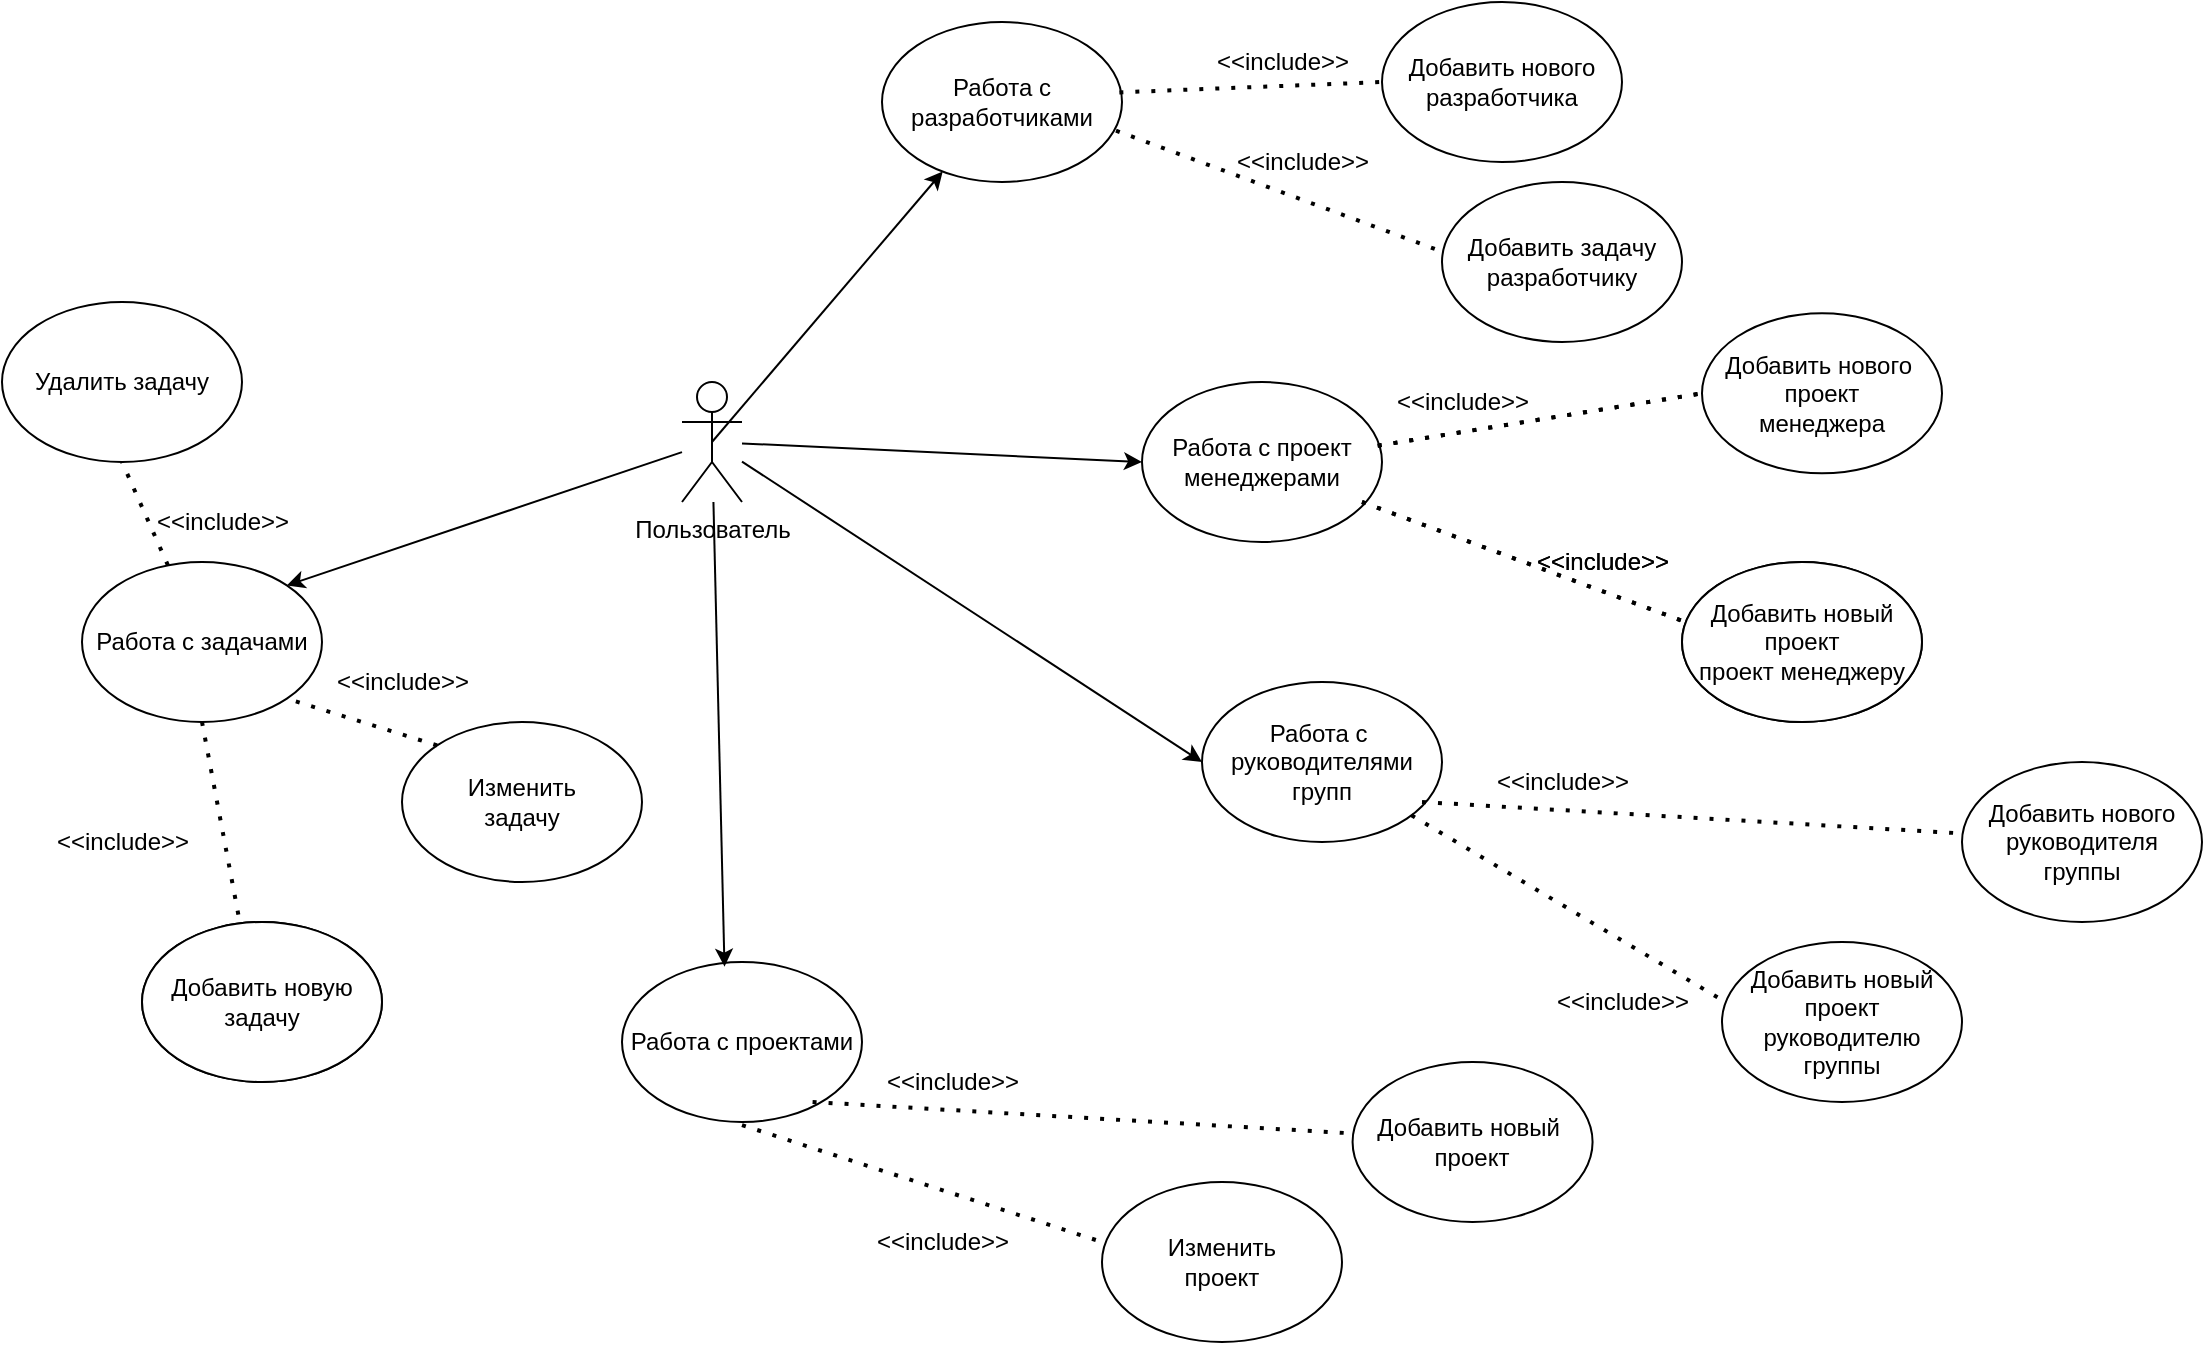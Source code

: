 <mxfile version="14.1.1" type="github">
  <diagram id="XqaNvyUKEv5docIyUBiS" name="Page-1">
    <mxGraphModel dx="1437" dy="708" grid="1" gridSize="10" guides="1" tooltips="1" connect="1" arrows="1" fold="1" page="1" pageScale="1" pageWidth="583" pageHeight="827" math="0" shadow="0">
      <root>
        <mxCell id="0" />
        <mxCell id="1" parent="0" />
        <mxCell id="N8DjDQneVz0grsx3BjkP-1" value="Пользователь" style="shape=umlActor;verticalLabelPosition=bottom;verticalAlign=top;html=1;outlineConnect=0;" vertex="1" parent="1">
          <mxGeometry x="400" y="190" width="30" height="60" as="geometry" />
        </mxCell>
        <mxCell id="N8DjDQneVz0grsx3BjkP-6" value="Работа с разработчиками" style="ellipse;whiteSpace=wrap;html=1;" vertex="1" parent="1">
          <mxGeometry x="500" y="10" width="120" height="80" as="geometry" />
        </mxCell>
        <mxCell id="N8DjDQneVz0grsx3BjkP-7" value="Работа с проект&lt;br&gt;менеджерами" style="ellipse;whiteSpace=wrap;html=1;" vertex="1" parent="1">
          <mxGeometry x="630" y="190" width="120" height="80" as="geometry" />
        </mxCell>
        <mxCell id="N8DjDQneVz0grsx3BjkP-8" value="Работа с&amp;nbsp;&lt;br&gt;руководителями&lt;br&gt;групп" style="ellipse;whiteSpace=wrap;html=1;" vertex="1" parent="1">
          <mxGeometry x="660" y="340" width="120" height="80" as="geometry" />
        </mxCell>
        <mxCell id="N8DjDQneVz0grsx3BjkP-9" value="Работа с задачами" style="ellipse;whiteSpace=wrap;html=1;" vertex="1" parent="1">
          <mxGeometry x="100" y="280" width="120" height="80" as="geometry" />
        </mxCell>
        <mxCell id="N8DjDQneVz0grsx3BjkP-10" value="Работа с проектами" style="ellipse;whiteSpace=wrap;html=1;" vertex="1" parent="1">
          <mxGeometry x="370" y="480" width="120" height="80" as="geometry" />
        </mxCell>
        <mxCell id="N8DjDQneVz0grsx3BjkP-11" value="" style="endArrow=classic;html=1;exitX=0.5;exitY=0.5;exitDx=0;exitDy=0;exitPerimeter=0;" edge="1" parent="1" source="N8DjDQneVz0grsx3BjkP-1" target="N8DjDQneVz0grsx3BjkP-6">
          <mxGeometry width="50" height="50" relative="1" as="geometry">
            <mxPoint x="560" y="190" as="sourcePoint" />
            <mxPoint x="610" y="140" as="targetPoint" />
          </mxGeometry>
        </mxCell>
        <mxCell id="N8DjDQneVz0grsx3BjkP-12" value="Добавить нового разработчика" style="ellipse;whiteSpace=wrap;html=1;" vertex="1" parent="1">
          <mxGeometry x="750" width="120" height="80" as="geometry" />
        </mxCell>
        <mxCell id="N8DjDQneVz0grsx3BjkP-13" value="Добавить задачу&lt;br&gt;разработчику" style="ellipse;whiteSpace=wrap;html=1;" vertex="1" parent="1">
          <mxGeometry x="780" y="90" width="120" height="80" as="geometry" />
        </mxCell>
        <mxCell id="N8DjDQneVz0grsx3BjkP-14" value="" style="endArrow=none;dashed=1;html=1;dashPattern=1 3;strokeWidth=2;entryX=0;entryY=0.5;entryDx=0;entryDy=0;exitX=0.989;exitY=0.44;exitDx=0;exitDy=0;exitPerimeter=0;" edge="1" parent="1" source="N8DjDQneVz0grsx3BjkP-6" target="N8DjDQneVz0grsx3BjkP-12">
          <mxGeometry width="50" height="50" relative="1" as="geometry">
            <mxPoint x="560" y="170" as="sourcePoint" />
            <mxPoint x="610" y="120" as="targetPoint" />
          </mxGeometry>
        </mxCell>
        <mxCell id="N8DjDQneVz0grsx3BjkP-15" value="" style="endArrow=none;dashed=1;html=1;dashPattern=1 3;strokeWidth=2;entryX=-0.011;entryY=0.429;entryDx=0;entryDy=0;exitX=0.975;exitY=0.679;exitDx=0;exitDy=0;exitPerimeter=0;entryPerimeter=0;" edge="1" parent="1" source="N8DjDQneVz0grsx3BjkP-6" target="N8DjDQneVz0grsx3BjkP-13">
          <mxGeometry width="50" height="50" relative="1" as="geometry">
            <mxPoint x="698.68" y="95.2" as="sourcePoint" />
            <mxPoint x="760.0" y="50" as="targetPoint" />
          </mxGeometry>
        </mxCell>
        <mxCell id="N8DjDQneVz0grsx3BjkP-18" value="&amp;lt;&amp;lt;include&amp;gt;&amp;gt;" style="text;html=1;align=center;verticalAlign=middle;resizable=0;points=[];autosize=1;" vertex="1" parent="1">
          <mxGeometry x="660" y="20" width="80" height="20" as="geometry" />
        </mxCell>
        <mxCell id="N8DjDQneVz0grsx3BjkP-19" value="&amp;lt;&amp;lt;include&amp;gt;&amp;gt;" style="text;html=1;align=center;verticalAlign=middle;resizable=0;points=[];autosize=1;" vertex="1" parent="1">
          <mxGeometry x="670" y="70" width="80" height="20" as="geometry" />
        </mxCell>
        <mxCell id="N8DjDQneVz0grsx3BjkP-20" value="" style="endArrow=classic;html=1;entryX=0;entryY=0.5;entryDx=0;entryDy=0;" edge="1" parent="1" source="N8DjDQneVz0grsx3BjkP-1" target="N8DjDQneVz0grsx3BjkP-7">
          <mxGeometry width="50" height="50" relative="1" as="geometry">
            <mxPoint x="620" y="180" as="sourcePoint" />
            <mxPoint x="670" y="130" as="targetPoint" />
          </mxGeometry>
        </mxCell>
        <mxCell id="N8DjDQneVz0grsx3BjkP-21" value="Добавить нового&amp;nbsp;&lt;br&gt;проект&lt;br&gt;менеджера" style="ellipse;whiteSpace=wrap;html=1;" vertex="1" parent="1">
          <mxGeometry x="910" y="155.68" width="120" height="80" as="geometry" />
        </mxCell>
        <mxCell id="N8DjDQneVz0grsx3BjkP-22" value="Добавить новый&lt;br&gt;проект&lt;br&gt;проект менеджеру" style="ellipse;whiteSpace=wrap;html=1;" vertex="1" parent="1">
          <mxGeometry x="900" y="280" width="120" height="80" as="geometry" />
        </mxCell>
        <mxCell id="N8DjDQneVz0grsx3BjkP-23" value="" style="endArrow=none;dashed=1;html=1;dashPattern=1 3;strokeWidth=2;entryX=-0.011;entryY=0.429;entryDx=0;entryDy=0;exitX=0.975;exitY=0.679;exitDx=0;exitDy=0;exitPerimeter=0;entryPerimeter=0;" edge="1" parent="1">
          <mxGeometry width="50" height="50" relative="1" as="geometry">
            <mxPoint x="740" y="250.0" as="sourcePoint" />
            <mxPoint x="901.68" y="310.0" as="targetPoint" />
          </mxGeometry>
        </mxCell>
        <mxCell id="N8DjDQneVz0grsx3BjkP-24" value="&amp;lt;&amp;lt;include&amp;gt;&amp;gt;" style="text;html=1;align=center;verticalAlign=middle;resizable=0;points=[];autosize=1;" vertex="1" parent="1">
          <mxGeometry x="820" y="270" width="80" height="20" as="geometry" />
        </mxCell>
        <mxCell id="N8DjDQneVz0grsx3BjkP-27" value="" style="endArrow=none;dashed=1;html=1;dashPattern=1 3;strokeWidth=2;entryX=0;entryY=0.5;entryDx=0;entryDy=0;exitX=0.982;exitY=0.398;exitDx=0;exitDy=0;exitPerimeter=0;" edge="1" parent="1" source="N8DjDQneVz0grsx3BjkP-7" target="N8DjDQneVz0grsx3BjkP-21">
          <mxGeometry width="50" height="50" relative="1" as="geometry">
            <mxPoint x="760" y="220" as="sourcePoint" />
            <mxPoint x="810" y="170" as="targetPoint" />
          </mxGeometry>
        </mxCell>
        <mxCell id="N8DjDQneVz0grsx3BjkP-28" value="&amp;lt;&amp;lt;include&amp;gt;&amp;gt;" style="text;html=1;align=center;verticalAlign=middle;resizable=0;points=[];autosize=1;" vertex="1" parent="1">
          <mxGeometry x="750" y="190" width="80" height="20" as="geometry" />
        </mxCell>
        <mxCell id="N8DjDQneVz0grsx3BjkP-29" value="" style="endArrow=classic;html=1;entryX=0;entryY=0.5;entryDx=0;entryDy=0;" edge="1" parent="1" source="N8DjDQneVz0grsx3BjkP-1" target="N8DjDQneVz0grsx3BjkP-8">
          <mxGeometry width="50" height="50" relative="1" as="geometry">
            <mxPoint x="760" y="400" as="sourcePoint" />
            <mxPoint x="810" y="350" as="targetPoint" />
          </mxGeometry>
        </mxCell>
        <mxCell id="N8DjDQneVz0grsx3BjkP-30" value="Добавить новый&lt;br&gt;проект&lt;br&gt;проект менеджеру" style="ellipse;whiteSpace=wrap;html=1;" vertex="1" parent="1">
          <mxGeometry x="900" y="280" width="120" height="80" as="geometry" />
        </mxCell>
        <mxCell id="N8DjDQneVz0grsx3BjkP-31" value="&amp;lt;&amp;lt;include&amp;gt;&amp;gt;" style="text;html=1;align=center;verticalAlign=middle;resizable=0;points=[];autosize=1;" vertex="1" parent="1">
          <mxGeometry x="820" y="270" width="80" height="20" as="geometry" />
        </mxCell>
        <mxCell id="N8DjDQneVz0grsx3BjkP-32" value="" style="endArrow=none;dashed=1;html=1;dashPattern=1 3;strokeWidth=2;entryX=0;entryY=0.5;entryDx=0;entryDy=0;exitX=0.982;exitY=0.398;exitDx=0;exitDy=0;exitPerimeter=0;" edge="1" parent="1">
          <mxGeometry width="50" height="50" relative="1" as="geometry">
            <mxPoint x="747.84" y="221.84" as="sourcePoint" />
            <mxPoint x="910" y="195.68" as="targetPoint" />
          </mxGeometry>
        </mxCell>
        <mxCell id="N8DjDQneVz0grsx3BjkP-33" value="" style="endArrow=none;dashed=1;html=1;dashPattern=1 3;strokeWidth=2;entryX=-0.011;entryY=0.429;entryDx=0;entryDy=0;exitX=0.975;exitY=0.679;exitDx=0;exitDy=0;exitPerimeter=0;entryPerimeter=0;" edge="1" parent="1">
          <mxGeometry width="50" height="50" relative="1" as="geometry">
            <mxPoint x="740" y="250" as="sourcePoint" />
            <mxPoint x="901.68" y="310" as="targetPoint" />
          </mxGeometry>
        </mxCell>
        <mxCell id="N8DjDQneVz0grsx3BjkP-34" value="&amp;lt;&amp;lt;include&amp;gt;&amp;gt;" style="text;html=1;align=center;verticalAlign=middle;resizable=0;points=[];autosize=1;" vertex="1" parent="1">
          <mxGeometry x="800" y="380" width="80" height="20" as="geometry" />
        </mxCell>
        <mxCell id="N8DjDQneVz0grsx3BjkP-35" value="Добавить новый&lt;br&gt;проект&lt;br&gt;руководителю&lt;br&gt;группы" style="ellipse;whiteSpace=wrap;html=1;" vertex="1" parent="1">
          <mxGeometry x="920" y="470" width="120" height="80" as="geometry" />
        </mxCell>
        <mxCell id="N8DjDQneVz0grsx3BjkP-36" value="&amp;lt;&amp;lt;include&amp;gt;&amp;gt;" style="text;html=1;align=center;verticalAlign=middle;resizable=0;points=[];autosize=1;" vertex="1" parent="1">
          <mxGeometry x="830" y="490" width="80" height="20" as="geometry" />
        </mxCell>
        <mxCell id="N8DjDQneVz0grsx3BjkP-37" value="" style="endArrow=none;dashed=1;html=1;dashPattern=1 3;strokeWidth=2;exitX=0.982;exitY=0.398;exitDx=0;exitDy=0;exitPerimeter=0;" edge="1" parent="1">
          <mxGeometry width="50" height="50" relative="1" as="geometry">
            <mxPoint x="770" y="400.0" as="sourcePoint" />
            <mxPoint x="1061.08" y="416.92" as="targetPoint" />
          </mxGeometry>
        </mxCell>
        <mxCell id="N8DjDQneVz0grsx3BjkP-38" value="" style="endArrow=none;dashed=1;html=1;dashPattern=1 3;strokeWidth=2;entryX=-0.011;entryY=0.429;entryDx=0;entryDy=0;entryPerimeter=0;" edge="1" parent="1" source="N8DjDQneVz0grsx3BjkP-8">
          <mxGeometry width="50" height="50" relative="1" as="geometry">
            <mxPoint x="760" y="440" as="sourcePoint" />
            <mxPoint x="921.68" y="500" as="targetPoint" />
          </mxGeometry>
        </mxCell>
        <mxCell id="N8DjDQneVz0grsx3BjkP-39" value="Добавить нового&lt;br&gt;руководителя&lt;br&gt;группы" style="ellipse;whiteSpace=wrap;html=1;" vertex="1" parent="1">
          <mxGeometry x="1040" y="380" width="120" height="80" as="geometry" />
        </mxCell>
        <mxCell id="N8DjDQneVz0grsx3BjkP-40" value="" style="endArrow=classic;html=1;entryX=1;entryY=0;entryDx=0;entryDy=0;" edge="1" parent="1" source="N8DjDQneVz0grsx3BjkP-1" target="N8DjDQneVz0grsx3BjkP-9">
          <mxGeometry width="50" height="50" relative="1" as="geometry">
            <mxPoint x="620" y="490" as="sourcePoint" />
            <mxPoint x="670" y="440" as="targetPoint" />
          </mxGeometry>
        </mxCell>
        <mxCell id="N8DjDQneVz0grsx3BjkP-41" value="" style="endArrow=classic;html=1;entryX=0.427;entryY=0.029;entryDx=0;entryDy=0;entryPerimeter=0;" edge="1" parent="1" source="N8DjDQneVz0grsx3BjkP-1" target="N8DjDQneVz0grsx3BjkP-10">
          <mxGeometry width="50" height="50" relative="1" as="geometry">
            <mxPoint x="380" y="370" as="sourcePoint" />
            <mxPoint x="430" y="320" as="targetPoint" />
          </mxGeometry>
        </mxCell>
        <mxCell id="N8DjDQneVz0grsx3BjkP-42" value="&amp;lt;&amp;lt;include&amp;gt;&amp;gt;" style="text;html=1;align=center;verticalAlign=middle;resizable=0;points=[];autosize=1;" vertex="1" parent="1">
          <mxGeometry x="495.29" y="530" width="80" height="20" as="geometry" />
        </mxCell>
        <mxCell id="N8DjDQneVz0grsx3BjkP-45" value="" style="endArrow=none;dashed=1;html=1;dashPattern=1 3;strokeWidth=2;exitX=0.982;exitY=0.398;exitDx=0;exitDy=0;exitPerimeter=0;" edge="1" parent="1">
          <mxGeometry width="50" height="50" relative="1" as="geometry">
            <mxPoint x="465.29" y="550" as="sourcePoint" />
            <mxPoint x="756.37" y="566.92" as="targetPoint" />
          </mxGeometry>
        </mxCell>
        <mxCell id="N8DjDQneVz0grsx3BjkP-47" value="Добавить новый&amp;nbsp;&lt;br&gt;проект" style="ellipse;whiteSpace=wrap;html=1;" vertex="1" parent="1">
          <mxGeometry x="735.29" y="530" width="120" height="80" as="geometry" />
        </mxCell>
        <mxCell id="N8DjDQneVz0grsx3BjkP-48" value="&amp;lt;&amp;lt;include&amp;gt;&amp;gt;" style="text;html=1;align=center;verticalAlign=middle;resizable=0;points=[];autosize=1;" vertex="1" parent="1">
          <mxGeometry x="80.0" y="410" width="80" height="20" as="geometry" />
        </mxCell>
        <mxCell id="N8DjDQneVz0grsx3BjkP-49" value="" style="endArrow=none;dashed=1;html=1;dashPattern=1 3;strokeWidth=2;exitX=0.982;exitY=0.398;exitDx=0;exitDy=0;exitPerimeter=0;entryX=0.216;entryY=0.074;entryDx=0;entryDy=0;entryPerimeter=0;" edge="1" parent="1" target="N8DjDQneVz0grsx3BjkP-50">
          <mxGeometry width="50" height="50" relative="1" as="geometry">
            <mxPoint x="160.0" y="360" as="sourcePoint" />
            <mxPoint x="451.08" y="376.92" as="targetPoint" />
            <Array as="points">
              <mxPoint x="180" y="466" />
            </Array>
          </mxGeometry>
        </mxCell>
        <mxCell id="N8DjDQneVz0grsx3BjkP-50" value="Добавить новую&lt;br&gt;задачу" style="ellipse;whiteSpace=wrap;html=1;" vertex="1" parent="1">
          <mxGeometry x="130" y="460" width="120" height="80" as="geometry" />
        </mxCell>
        <mxCell id="N8DjDQneVz0grsx3BjkP-51" value="&amp;lt;&amp;lt;include&amp;gt;&amp;gt;" style="text;html=1;align=center;verticalAlign=middle;resizable=0;points=[];autosize=1;" vertex="1" parent="1">
          <mxGeometry x="490" y="610" width="80" height="20" as="geometry" />
        </mxCell>
        <mxCell id="N8DjDQneVz0grsx3BjkP-52" value="" style="endArrow=none;dashed=1;html=1;dashPattern=1 3;strokeWidth=2;exitX=0.982;exitY=0.398;exitDx=0;exitDy=0;exitPerimeter=0;entryX=0;entryY=0.375;entryDx=0;entryDy=0;entryPerimeter=0;" edge="1" parent="1" target="N8DjDQneVz0grsx3BjkP-53">
          <mxGeometry width="50" height="50" relative="1" as="geometry">
            <mxPoint x="430.0" y="561.54" as="sourcePoint" />
            <mxPoint x="721.08" y="578.46" as="targetPoint" />
          </mxGeometry>
        </mxCell>
        <mxCell id="N8DjDQneVz0grsx3BjkP-53" value="Изменить&lt;br&gt;проект" style="ellipse;whiteSpace=wrap;html=1;" vertex="1" parent="1">
          <mxGeometry x="610" y="590" width="120" height="80" as="geometry" />
        </mxCell>
        <mxCell id="N8DjDQneVz0grsx3BjkP-54" value="Добавить новую&lt;br&gt;задачу" style="ellipse;whiteSpace=wrap;html=1;" vertex="1" parent="1">
          <mxGeometry x="130" y="460" width="120" height="80" as="geometry" />
        </mxCell>
        <mxCell id="N8DjDQneVz0grsx3BjkP-55" value="&amp;lt;&amp;lt;include&amp;gt;&amp;gt;" style="text;html=1;align=center;verticalAlign=middle;resizable=0;points=[];autosize=1;" vertex="1" parent="1">
          <mxGeometry x="220.0" y="330" width="80" height="20" as="geometry" />
        </mxCell>
        <mxCell id="N8DjDQneVz0grsx3BjkP-57" value="Изменить&lt;br&gt;задачу" style="ellipse;whiteSpace=wrap;html=1;" vertex="1" parent="1">
          <mxGeometry x="260" y="360" width="120" height="80" as="geometry" />
        </mxCell>
        <mxCell id="N8DjDQneVz0grsx3BjkP-58" value="" style="endArrow=none;dashed=1;html=1;dashPattern=1 3;strokeWidth=2;entryX=1;entryY=1;entryDx=0;entryDy=0;exitX=0;exitY=0;exitDx=0;exitDy=0;" edge="1" parent="1" source="N8DjDQneVz0grsx3BjkP-57" target="N8DjDQneVz0grsx3BjkP-9">
          <mxGeometry width="50" height="50" relative="1" as="geometry">
            <mxPoint x="400" y="530" as="sourcePoint" />
            <mxPoint x="450" y="480" as="targetPoint" />
          </mxGeometry>
        </mxCell>
        <mxCell id="N8DjDQneVz0grsx3BjkP-59" value="Удалить задачу" style="ellipse;whiteSpace=wrap;html=1;" vertex="1" parent="1">
          <mxGeometry x="60" y="150" width="120" height="80" as="geometry" />
        </mxCell>
        <mxCell id="N8DjDQneVz0grsx3BjkP-60" value="" style="endArrow=none;dashed=1;html=1;dashPattern=1 3;strokeWidth=2;entryX=0.5;entryY=1;entryDx=0;entryDy=0;" edge="1" parent="1" source="N8DjDQneVz0grsx3BjkP-9" target="N8DjDQneVz0grsx3BjkP-59">
          <mxGeometry width="50" height="50" relative="1" as="geometry">
            <mxPoint x="400" y="290" as="sourcePoint" />
            <mxPoint x="450" y="240" as="targetPoint" />
          </mxGeometry>
        </mxCell>
        <mxCell id="N8DjDQneVz0grsx3BjkP-61" value="&amp;lt;&amp;lt;include&amp;gt;&amp;gt;" style="text;html=1;align=center;verticalAlign=middle;resizable=0;points=[];autosize=1;" vertex="1" parent="1">
          <mxGeometry x="130.0" y="250" width="80" height="20" as="geometry" />
        </mxCell>
      </root>
    </mxGraphModel>
  </diagram>
</mxfile>
